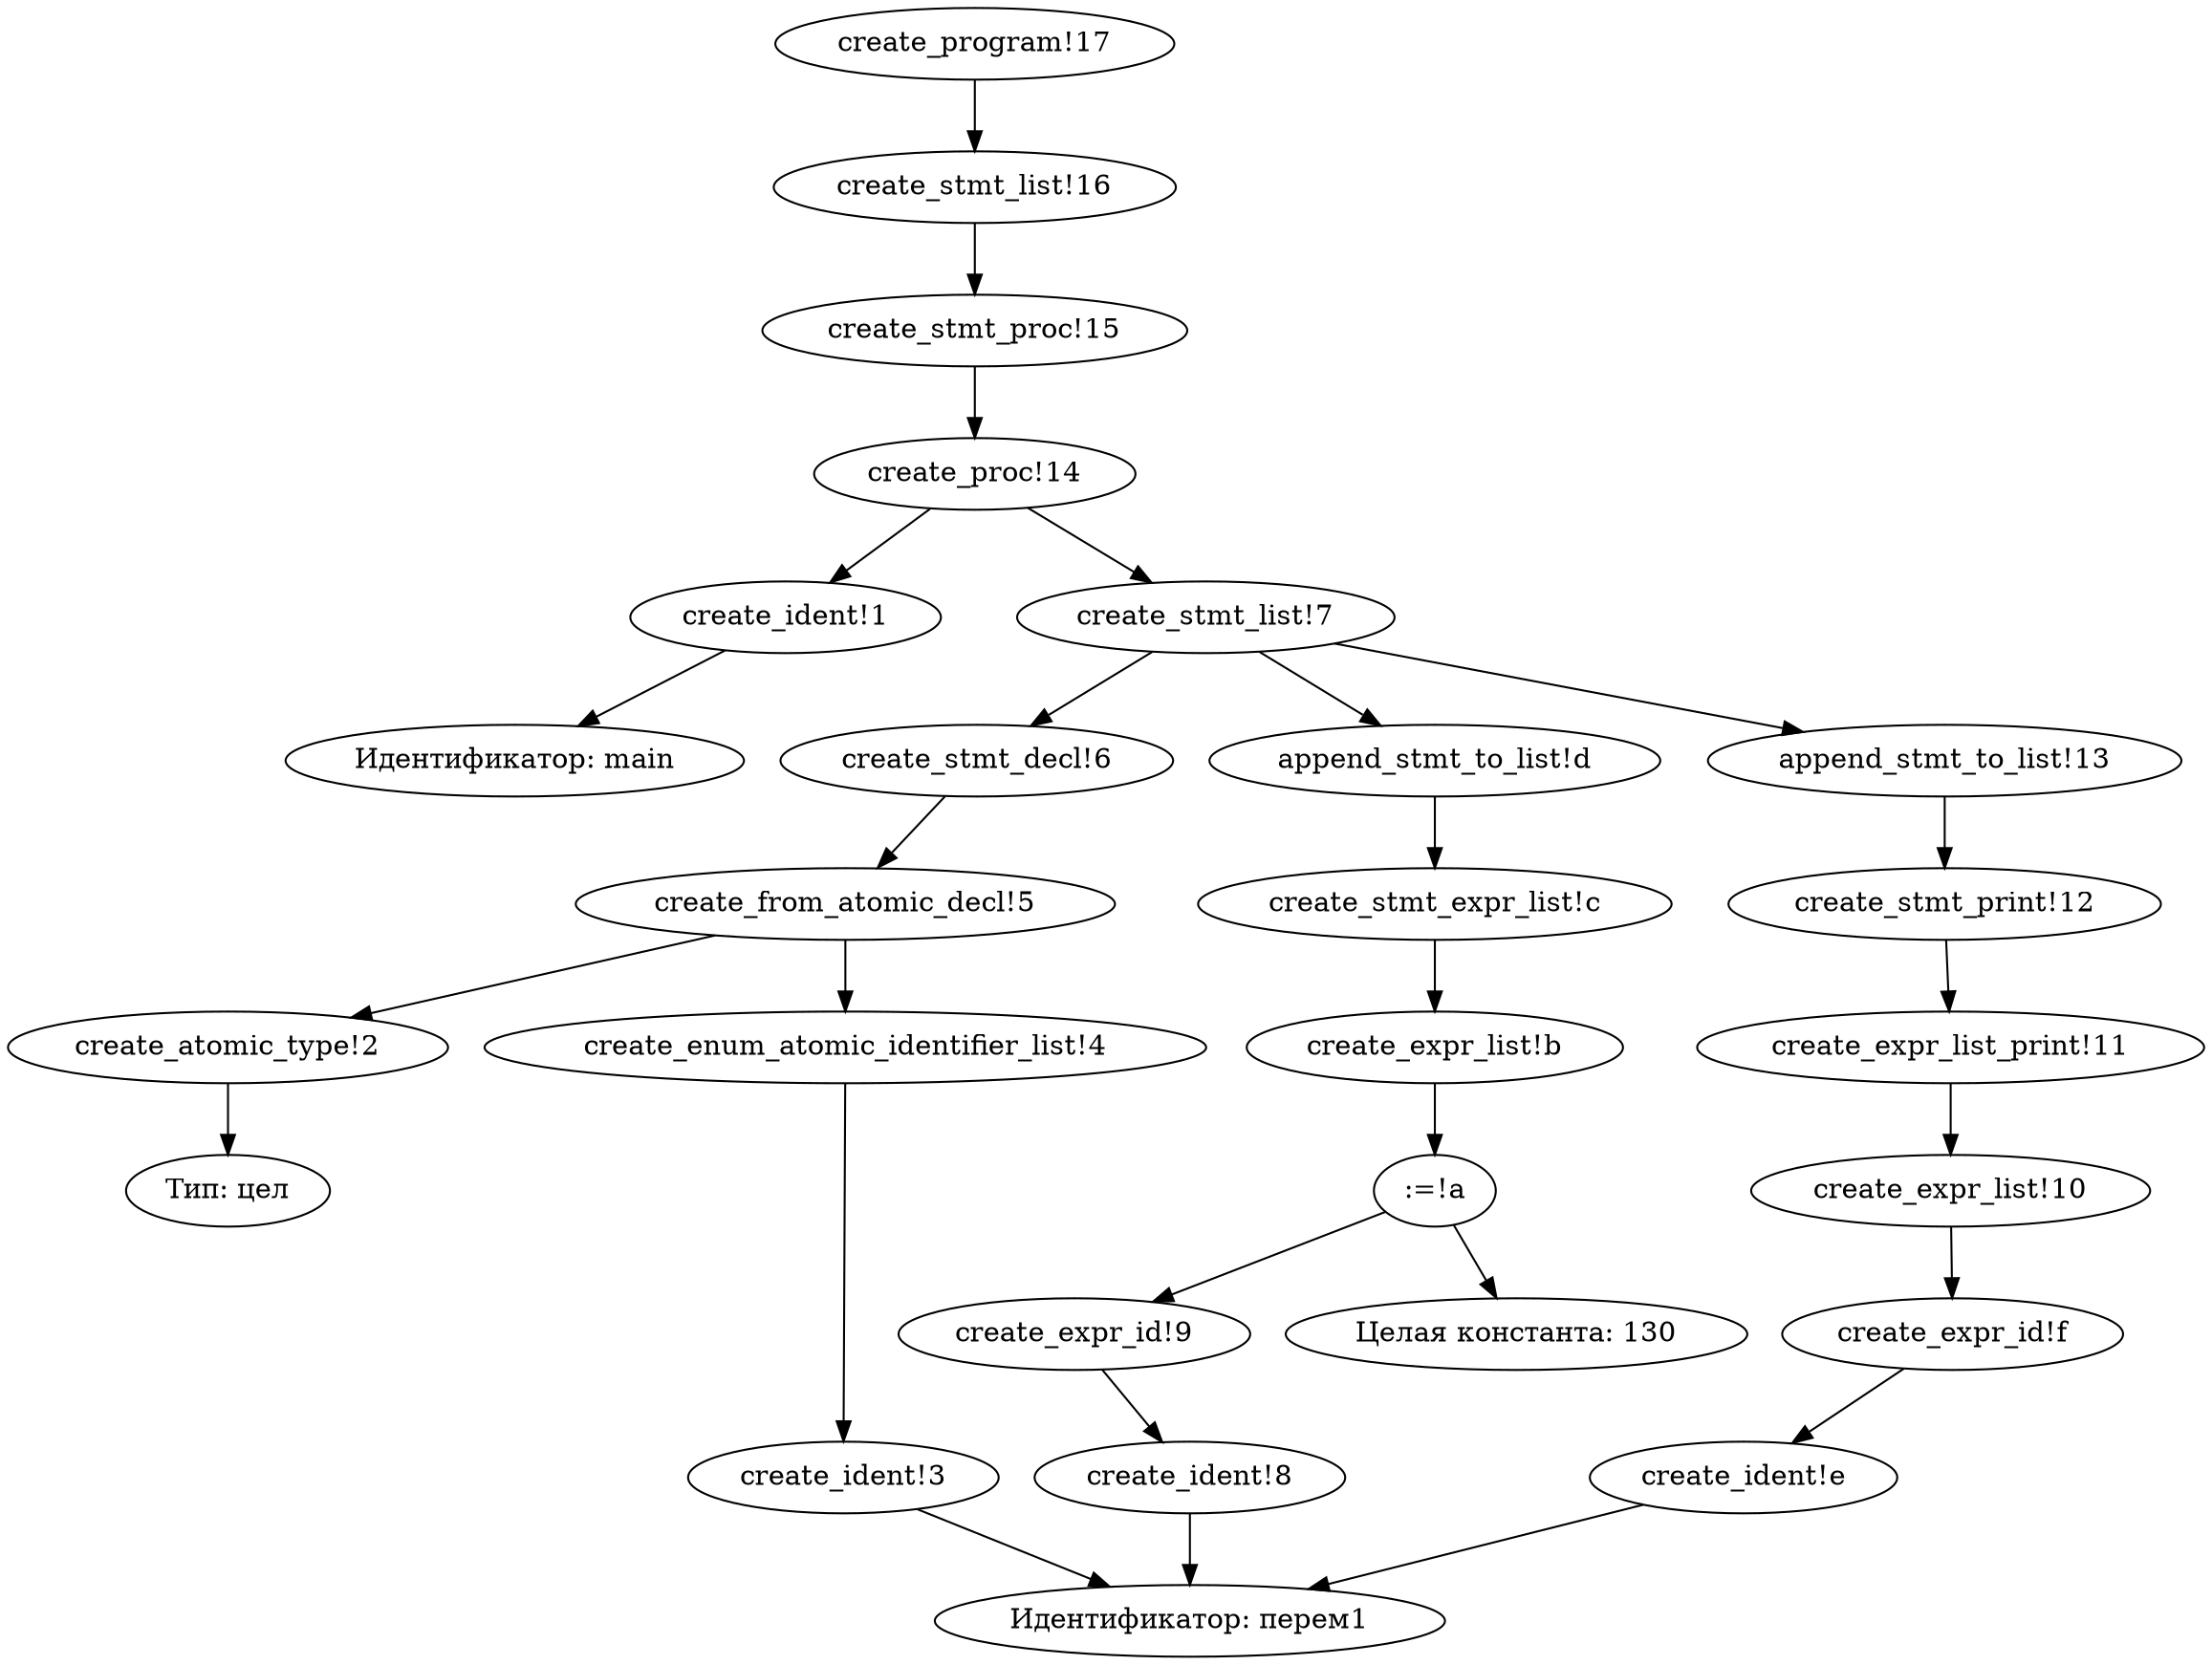 digraph KumirTree {
"create_ident!1" -> "Идентификатор: main";
"create_atomic_type!2" -> "Тип: цел";
"create_ident!3" -> "Идентификатор: перем1";
"create_enum_atomic_identifier_list!4" -> "create_ident!3";
"create_from_atomic_decl!5" -> "create_atomic_type!2";
"create_from_atomic_decl!5" -> "create_enum_atomic_identifier_list!4";
"create_stmt_decl!6" -> "create_from_atomic_decl!5";
"create_stmt_list!7" -> "create_stmt_decl!6";
"create_ident!8" -> "Идентификатор: перем1";
"create_expr_id!9" -> "create_ident!8";
":=!a" -> "create_expr_id!9";
":=!a" -> "Целая константа: 130";
"create_expr_list!b" -> ":=!a";
"create_stmt_expr_list!c" -> "create_expr_list!b";
"create_stmt_list!7" -> "append_stmt_to_list!d";
"append_stmt_to_list!d" -> "create_stmt_expr_list!c";
"create_ident!e" -> "Идентификатор: перем1";
"create_expr_id!f" -> "create_ident!e";
"create_expr_list!10" -> "create_expr_id!f";
"create_expr_list_print!11" -> "create_expr_list!10";
"create_stmt_print!12" -> "create_expr_list_print!11";
"create_stmt_list!7" -> "append_stmt_to_list!13";
"append_stmt_to_list!13" -> "create_stmt_print!12";
"create_proc!14" -> "create_ident!1";
"create_proc!14" -> "create_stmt_list!7";
"create_stmt_proc!15" -> "create_proc!14";
"create_stmt_list!16" -> "create_stmt_proc!15";
"create_program!17" -> "create_stmt_list!16";
 } 